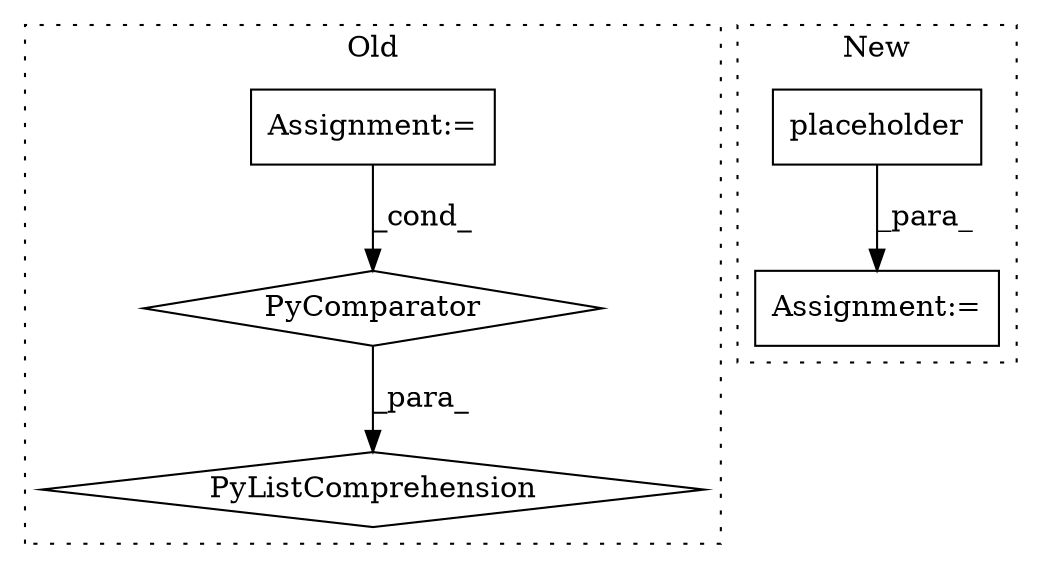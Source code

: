 digraph G {
subgraph cluster0 {
1 [label="PyListComprehension" a="109" s="13466" l="230" shape="diamond"];
3 [label="PyComparator" a="113" s="13616" l="72" shape="diamond"];
5 [label="Assignment:=" a="7" s="13411" l="1" shape="box"];
label = "Old";
style="dotted";
}
subgraph cluster1 {
2 [label="placeholder" a="32" s="12434,12464" l="12,1" shape="box"];
4 [label="Assignment:=" a="7" s="12422" l="1" shape="box"];
label = "New";
style="dotted";
}
2 -> 4 [label="_para_"];
3 -> 1 [label="_para_"];
5 -> 3 [label="_cond_"];
}